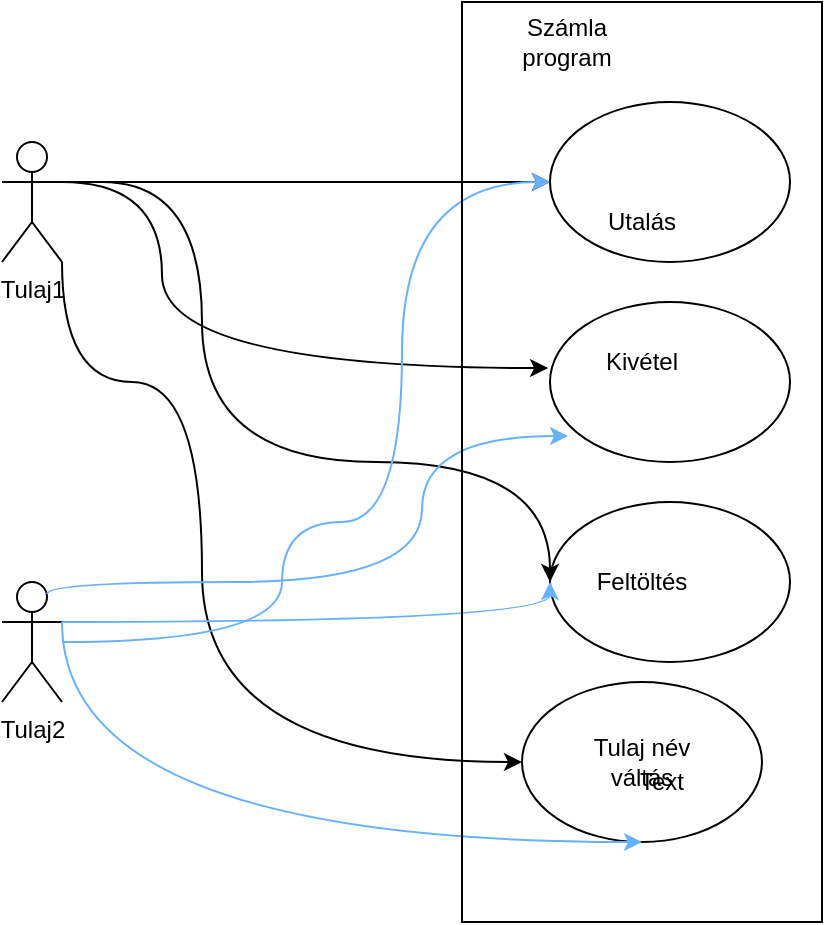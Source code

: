 <mxfile version="14.6.10" type="device"><diagram id="EBnSG-dcAGaEFICYfIpL" name="Page-1"><mxGraphModel dx="1422" dy="791" grid="1" gridSize="10" guides="1" tooltips="1" connect="1" arrows="1" fold="1" page="1" pageScale="1" pageWidth="827" pageHeight="1169" math="0" shadow="0"><root><mxCell id="0"/><mxCell id="1" parent="0"/><mxCell id="5aChtk8w6vcSCltz2V13-1" value="Utalás" style="text;html=1;strokeColor=none;fillColor=none;align=center;verticalAlign=middle;whiteSpace=wrap;rounded=0;" vertex="1" parent="1"><mxGeometry x="380" y="110" width="40" height="20" as="geometry"/></mxCell><mxCell id="5aChtk8w6vcSCltz2V13-2" value="Kivétel" style="text;html=1;strokeColor=none;fillColor=none;align=center;verticalAlign=middle;whiteSpace=wrap;rounded=0;" vertex="1" parent="1"><mxGeometry x="380" y="180" width="40" height="20" as="geometry"/></mxCell><mxCell id="5aChtk8w6vcSCltz2V13-5" value="Feltöltés" style="text;html=1;strokeColor=none;fillColor=none;align=center;verticalAlign=middle;whiteSpace=wrap;rounded=0;" vertex="1" parent="1"><mxGeometry x="380" y="290" width="40" height="20" as="geometry"/></mxCell><mxCell id="5aChtk8w6vcSCltz2V13-8" value="Tulaj név váltás" style="text;html=1;strokeColor=none;fillColor=none;align=center;verticalAlign=middle;whiteSpace=wrap;rounded=0;" vertex="1" parent="1"><mxGeometry x="365" y="370" width="70" height="40" as="geometry"/></mxCell><mxCell id="5aChtk8w6vcSCltz2V13-9" value="" style="ellipse;whiteSpace=wrap;html=1;fillColor=none;" vertex="1" parent="1"><mxGeometry x="340" y="350" width="120" height="80" as="geometry"/></mxCell><mxCell id="5aChtk8w6vcSCltz2V13-10" value="" style="ellipse;whiteSpace=wrap;html=1;fillColor=none;" vertex="1" parent="1"><mxGeometry x="354" y="260" width="120" height="80" as="geometry"/></mxCell><mxCell id="5aChtk8w6vcSCltz2V13-11" value="" style="ellipse;whiteSpace=wrap;html=1;fillColor=none;" vertex="1" parent="1"><mxGeometry x="354" y="160" width="120" height="80" as="geometry"/></mxCell><mxCell id="5aChtk8w6vcSCltz2V13-12" value="" style="ellipse;whiteSpace=wrap;html=1;fillColor=none;" vertex="1" parent="1"><mxGeometry x="354" y="60" width="120" height="80" as="geometry"/></mxCell><mxCell id="5aChtk8w6vcSCltz2V13-15" style="edgeStyle=orthogonalEdgeStyle;rounded=0;orthogonalLoop=1;jettySize=auto;html=1;exitX=1;exitY=0.333;exitDx=0;exitDy=0;exitPerimeter=0;entryX=0;entryY=0.5;entryDx=0;entryDy=0;" edge="1" parent="1" source="5aChtk8w6vcSCltz2V13-13" target="5aChtk8w6vcSCltz2V13-12"><mxGeometry relative="1" as="geometry"><Array as="points"><mxPoint x="340" y="100"/></Array></mxGeometry></mxCell><mxCell id="5aChtk8w6vcSCltz2V13-13" value="Tulaj1" style="shape=umlActor;verticalLabelPosition=bottom;verticalAlign=top;html=1;outlineConnect=0;fillColor=none;" vertex="1" parent="1"><mxGeometry x="80" y="80" width="30" height="60" as="geometry"/></mxCell><mxCell id="5aChtk8w6vcSCltz2V13-14" value="Tulaj2" style="shape=umlActor;verticalLabelPosition=bottom;verticalAlign=top;html=1;outlineConnect=0;fillColor=none;" vertex="1" parent="1"><mxGeometry x="80" y="300" width="30" height="60" as="geometry"/></mxCell><mxCell id="5aChtk8w6vcSCltz2V13-18" value="" style="curved=1;endArrow=classic;html=1;rounded=0;edgeStyle=orthogonalEdgeStyle;exitX=1;exitY=1;exitDx=0;exitDy=0;exitPerimeter=0;entryX=0;entryY=0.5;entryDx=0;entryDy=0;" edge="1" parent="1" source="5aChtk8w6vcSCltz2V13-13" target="5aChtk8w6vcSCltz2V13-9"><mxGeometry width="50" height="50" relative="1" as="geometry"><mxPoint x="390" y="430" as="sourcePoint"/><mxPoint x="270" y="390" as="targetPoint"/><Array as="points"><mxPoint x="110" y="200"/><mxPoint x="180" y="200"/><mxPoint x="180" y="390"/></Array></mxGeometry></mxCell><mxCell id="5aChtk8w6vcSCltz2V13-19" value="" style="curved=1;endArrow=classic;html=1;rounded=0;edgeStyle=orthogonalEdgeStyle;entryX=-0.008;entryY=0.413;entryDx=0;entryDy=0;entryPerimeter=0;" edge="1" parent="1" target="5aChtk8w6vcSCltz2V13-11"><mxGeometry width="50" height="50" relative="1" as="geometry"><mxPoint x="110" y="100" as="sourcePoint"/><mxPoint x="160" y="50" as="targetPoint"/><Array as="points"><mxPoint x="160" y="100"/><mxPoint x="160" y="193"/></Array></mxGeometry></mxCell><mxCell id="5aChtk8w6vcSCltz2V13-20" value="" style="curved=1;endArrow=classic;html=1;rounded=0;edgeStyle=orthogonalEdgeStyle;entryX=0;entryY=0.5;entryDx=0;entryDy=0;" edge="1" parent="1" target="5aChtk8w6vcSCltz2V13-10"><mxGeometry width="50" height="50" relative="1" as="geometry"><mxPoint x="130" y="100" as="sourcePoint"/><mxPoint x="180" y="50" as="targetPoint"/><Array as="points"><mxPoint x="180" y="100"/><mxPoint x="180" y="240"/><mxPoint x="354" y="240"/></Array></mxGeometry></mxCell><mxCell id="5aChtk8w6vcSCltz2V13-21" value="" style="curved=1;endArrow=classic;html=1;rounded=0;edgeStyle=orthogonalEdgeStyle;exitX=1;exitY=0.333;exitDx=0;exitDy=0;exitPerimeter=0;strokeColor=#66B2FF;" edge="1" parent="1" source="5aChtk8w6vcSCltz2V13-14" target="5aChtk8w6vcSCltz2V13-9"><mxGeometry width="50" height="50" relative="1" as="geometry"><mxPoint x="390" y="430" as="sourcePoint"/><mxPoint x="440" y="380" as="targetPoint"/><Array as="points"><mxPoint x="110" y="430"/></Array></mxGeometry></mxCell><mxCell id="5aChtk8w6vcSCltz2V13-22" value="" style="curved=1;endArrow=classic;html=1;rounded=0;edgeStyle=orthogonalEdgeStyle;entryX=0;entryY=0.5;entryDx=0;entryDy=0;strokeColor=#66B2FF;" edge="1" parent="1" target="5aChtk8w6vcSCltz2V13-10"><mxGeometry width="50" height="50" relative="1" as="geometry"><mxPoint x="110" y="320" as="sourcePoint"/><mxPoint x="160" y="270" as="targetPoint"/><Array as="points"><mxPoint x="354" y="320"/></Array></mxGeometry></mxCell><mxCell id="5aChtk8w6vcSCltz2V13-24" value="" style="curved=1;endArrow=classic;html=1;rounded=0;edgeStyle=orthogonalEdgeStyle;exitX=0.75;exitY=0.1;exitDx=0;exitDy=0;exitPerimeter=0;entryX=0.075;entryY=0.838;entryDx=0;entryDy=0;entryPerimeter=0;strokeColor=#66B2FF;" edge="1" parent="1" source="5aChtk8w6vcSCltz2V13-14" target="5aChtk8w6vcSCltz2V13-11"><mxGeometry width="50" height="50" relative="1" as="geometry"><mxPoint x="390" y="430" as="sourcePoint"/><mxPoint x="440" y="380" as="targetPoint"/><Array as="points"><mxPoint x="103" y="300"/><mxPoint x="290" y="300"/><mxPoint x="290" y="227"/></Array></mxGeometry></mxCell><mxCell id="5aChtk8w6vcSCltz2V13-25" value="" style="curved=1;endArrow=classic;html=1;rounded=0;edgeStyle=orthogonalEdgeStyle;strokeColor=#66B2FF;" edge="1" parent="1" target="5aChtk8w6vcSCltz2V13-12"><mxGeometry width="50" height="50" relative="1" as="geometry"><mxPoint x="110" y="330" as="sourcePoint"/><mxPoint x="440" y="380" as="targetPoint"/><Array as="points"><mxPoint x="220" y="330"/><mxPoint x="220" y="270"/><mxPoint x="280" y="270"/><mxPoint x="280" y="100"/></Array></mxGeometry></mxCell><mxCell id="5aChtk8w6vcSCltz2V13-26" value="" style="rounded=0;whiteSpace=wrap;html=1;fillColor=none;" vertex="1" parent="1"><mxGeometry x="310" y="10" width="180" height="460" as="geometry"/></mxCell><mxCell id="5aChtk8w6vcSCltz2V13-27" value="Text" style="text;html=1;strokeColor=none;fillColor=none;align=center;verticalAlign=middle;whiteSpace=wrap;rounded=0;" vertex="1" parent="1"><mxGeometry x="390" y="390" width="40" height="20" as="geometry"/></mxCell><mxCell id="5aChtk8w6vcSCltz2V13-28" value="Számla program" style="text;html=1;strokeColor=none;fillColor=none;align=center;verticalAlign=middle;whiteSpace=wrap;rounded=0;" vertex="1" parent="1"><mxGeometry x="325" y="20" width="75" height="20" as="geometry"/></mxCell></root></mxGraphModel></diagram></mxfile>